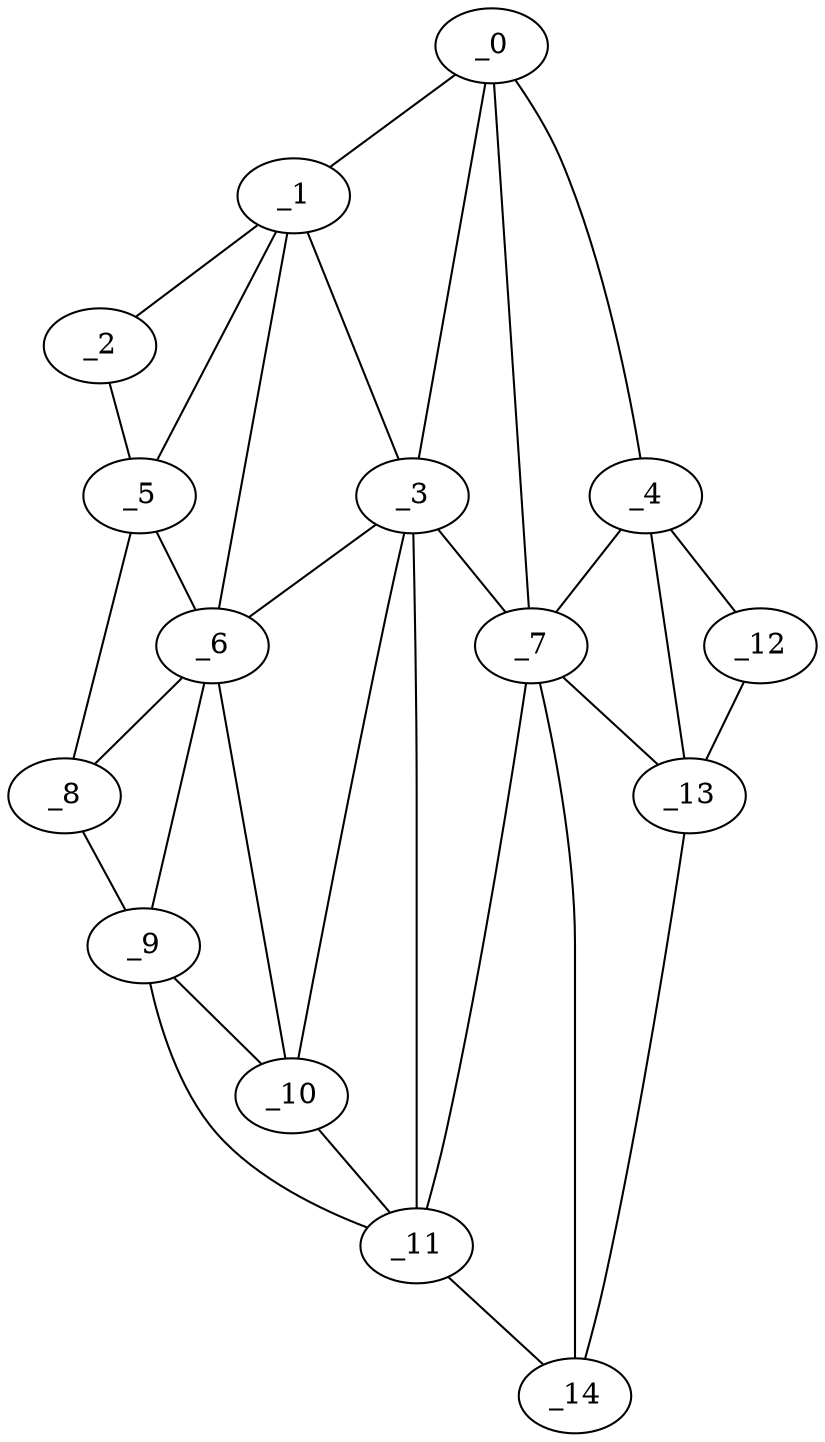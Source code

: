 graph "obj90__110.gxl" {
	_0	 [x=48,
		y=47];
	_1	 [x=48,
		y=117];
	_0 -- _1	 [valence=1];
	_3	 [x=59,
		y=57];
	_0 -- _3	 [valence=2];
	_4	 [x=64,
		y=17];
	_0 -- _4	 [valence=1];
	_7	 [x=72,
		y=53];
	_0 -- _7	 [valence=2];
	_2	 [x=48,
		y=124];
	_1 -- _2	 [valence=1];
	_1 -- _3	 [valence=1];
	_5	 [x=64,
		y=126];
	_1 -- _5	 [valence=2];
	_6	 [x=69,
		y=96];
	_1 -- _6	 [valence=2];
	_2 -- _5	 [valence=1];
	_3 -- _6	 [valence=2];
	_3 -- _7	 [valence=2];
	_10	 [x=80,
		y=77];
	_3 -- _10	 [valence=1];
	_11	 [x=82,
		y=73];
	_3 -- _11	 [valence=2];
	_4 -- _7	 [valence=1];
	_12	 [x=83,
		y=5];
	_4 -- _12	 [valence=1];
	_13	 [x=83,
		y=37];
	_4 -- _13	 [valence=2];
	_5 -- _6	 [valence=1];
	_8	 [x=77,
		y=117];
	_5 -- _8	 [valence=1];
	_6 -- _8	 [valence=1];
	_9	 [x=79,
		y=108];
	_6 -- _9	 [valence=2];
	_6 -- _10	 [valence=2];
	_7 -- _11	 [valence=2];
	_7 -- _13	 [valence=1];
	_14	 [x=83,
		y=45];
	_7 -- _14	 [valence=2];
	_8 -- _9	 [valence=1];
	_9 -- _10	 [valence=1];
	_9 -- _11	 [valence=1];
	_10 -- _11	 [valence=2];
	_11 -- _14	 [valence=1];
	_12 -- _13	 [valence=1];
	_13 -- _14	 [valence=1];
}

